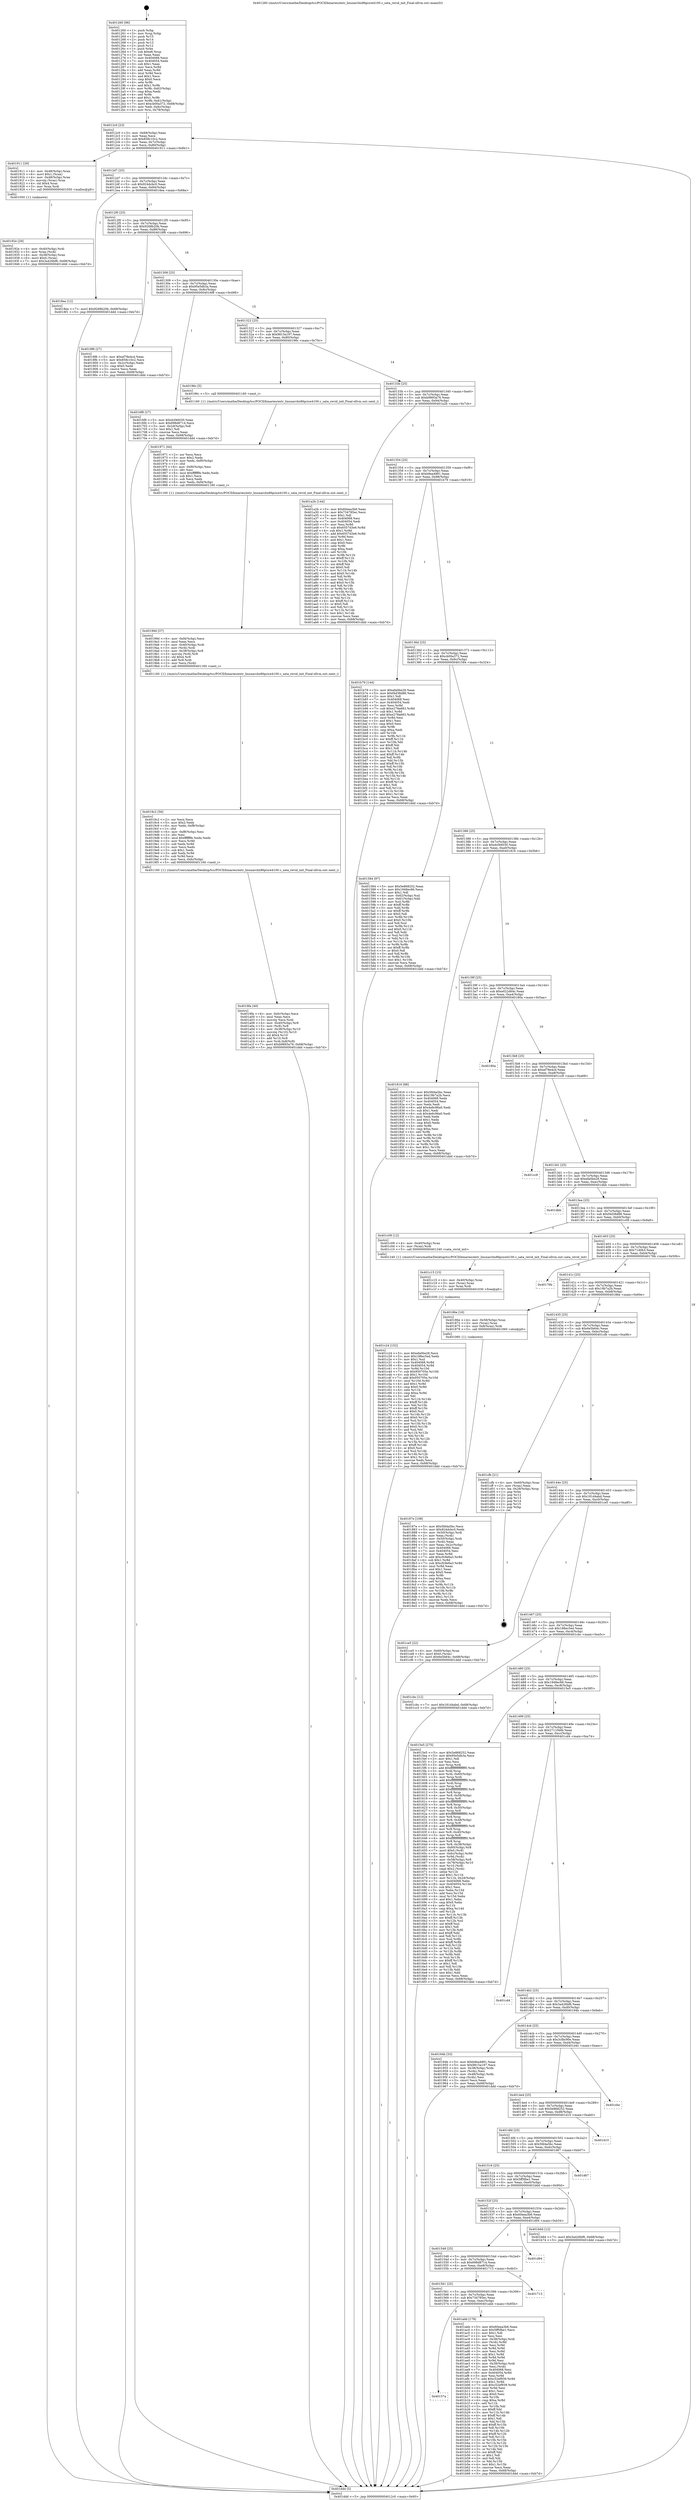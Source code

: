 digraph "0x401260" {
  label = "0x401260 (/mnt/c/Users/mathe/Desktop/tcc/POCII/binaries/extr_linuxarchx86pcice4100.c_sata_revid_init_Final-ollvm.out::main(0))"
  labelloc = "t"
  node[shape=record]

  Entry [label="",width=0.3,height=0.3,shape=circle,fillcolor=black,style=filled]
  "0x4012c0" [label="{
     0x4012c0 [23]\l
     | [instrs]\l
     &nbsp;&nbsp;0x4012c0 \<+3\>: mov -0x68(%rbp),%eax\l
     &nbsp;&nbsp;0x4012c3 \<+2\>: mov %eax,%ecx\l
     &nbsp;&nbsp;0x4012c5 \<+6\>: sub $0x858c10c2,%ecx\l
     &nbsp;&nbsp;0x4012cb \<+3\>: mov %eax,-0x7c(%rbp)\l
     &nbsp;&nbsp;0x4012ce \<+3\>: mov %ecx,-0x80(%rbp)\l
     &nbsp;&nbsp;0x4012d1 \<+6\>: je 0000000000401911 \<main+0x6b1\>\l
  }"]
  "0x401911" [label="{
     0x401911 [29]\l
     | [instrs]\l
     &nbsp;&nbsp;0x401911 \<+4\>: mov -0x48(%rbp),%rax\l
     &nbsp;&nbsp;0x401915 \<+6\>: movl $0x1,(%rax)\l
     &nbsp;&nbsp;0x40191b \<+4\>: mov -0x48(%rbp),%rax\l
     &nbsp;&nbsp;0x40191f \<+3\>: movslq (%rax),%rax\l
     &nbsp;&nbsp;0x401922 \<+4\>: shl $0x4,%rax\l
     &nbsp;&nbsp;0x401926 \<+3\>: mov %rax,%rdi\l
     &nbsp;&nbsp;0x401929 \<+5\>: call 0000000000401050 \<malloc@plt\>\l
     | [calls]\l
     &nbsp;&nbsp;0x401050 \{1\} (unknown)\l
  }"]
  "0x4012d7" [label="{
     0x4012d7 [25]\l
     | [instrs]\l
     &nbsp;&nbsp;0x4012d7 \<+5\>: jmp 00000000004012dc \<main+0x7c\>\l
     &nbsp;&nbsp;0x4012dc \<+3\>: mov -0x7c(%rbp),%eax\l
     &nbsp;&nbsp;0x4012df \<+5\>: sub $0x924dcbc0,%eax\l
     &nbsp;&nbsp;0x4012e4 \<+6\>: mov %eax,-0x84(%rbp)\l
     &nbsp;&nbsp;0x4012ea \<+6\>: je 00000000004018ea \<main+0x68a\>\l
  }"]
  Exit [label="",width=0.3,height=0.3,shape=circle,fillcolor=black,style=filled,peripheries=2]
  "0x4018ea" [label="{
     0x4018ea [12]\l
     | [instrs]\l
     &nbsp;&nbsp;0x4018ea \<+7\>: movl $0x9268b20b,-0x68(%rbp)\l
     &nbsp;&nbsp;0x4018f1 \<+5\>: jmp 0000000000401ddd \<main+0xb7d\>\l
  }"]
  "0x4012f0" [label="{
     0x4012f0 [25]\l
     | [instrs]\l
     &nbsp;&nbsp;0x4012f0 \<+5\>: jmp 00000000004012f5 \<main+0x95\>\l
     &nbsp;&nbsp;0x4012f5 \<+3\>: mov -0x7c(%rbp),%eax\l
     &nbsp;&nbsp;0x4012f8 \<+5\>: sub $0x9268b20b,%eax\l
     &nbsp;&nbsp;0x4012fd \<+6\>: mov %eax,-0x88(%rbp)\l
     &nbsp;&nbsp;0x401303 \<+6\>: je 00000000004018f6 \<main+0x696\>\l
  }"]
  "0x401c24" [label="{
     0x401c24 [152]\l
     | [instrs]\l
     &nbsp;&nbsp;0x401c24 \<+5\>: mov $0xefa0be28,%ecx\l
     &nbsp;&nbsp;0x401c29 \<+5\>: mov $0x188ec5ed,%edx\l
     &nbsp;&nbsp;0x401c2e \<+3\>: mov $0x1,%sil\l
     &nbsp;&nbsp;0x401c31 \<+8\>: mov 0x404068,%r8d\l
     &nbsp;&nbsp;0x401c39 \<+8\>: mov 0x404054,%r9d\l
     &nbsp;&nbsp;0x401c41 \<+3\>: mov %r8d,%r10d\l
     &nbsp;&nbsp;0x401c44 \<+7\>: sub $0x950705e,%r10d\l
     &nbsp;&nbsp;0x401c4b \<+4\>: sub $0x1,%r10d\l
     &nbsp;&nbsp;0x401c4f \<+7\>: add $0x950705e,%r10d\l
     &nbsp;&nbsp;0x401c56 \<+4\>: imul %r10d,%r8d\l
     &nbsp;&nbsp;0x401c5a \<+4\>: and $0x1,%r8d\l
     &nbsp;&nbsp;0x401c5e \<+4\>: cmp $0x0,%r8d\l
     &nbsp;&nbsp;0x401c62 \<+4\>: sete %r11b\l
     &nbsp;&nbsp;0x401c66 \<+4\>: cmp $0xa,%r9d\l
     &nbsp;&nbsp;0x401c6a \<+3\>: setl %bl\l
     &nbsp;&nbsp;0x401c6d \<+3\>: mov %r11b,%r14b\l
     &nbsp;&nbsp;0x401c70 \<+4\>: xor $0xff,%r14b\l
     &nbsp;&nbsp;0x401c74 \<+3\>: mov %bl,%r15b\l
     &nbsp;&nbsp;0x401c77 \<+4\>: xor $0xff,%r15b\l
     &nbsp;&nbsp;0x401c7b \<+4\>: xor $0x0,%sil\l
     &nbsp;&nbsp;0x401c7f \<+3\>: mov %r14b,%r12b\l
     &nbsp;&nbsp;0x401c82 \<+4\>: and $0x0,%r12b\l
     &nbsp;&nbsp;0x401c86 \<+3\>: and %sil,%r11b\l
     &nbsp;&nbsp;0x401c89 \<+3\>: mov %r15b,%r13b\l
     &nbsp;&nbsp;0x401c8c \<+4\>: and $0x0,%r13b\l
     &nbsp;&nbsp;0x401c90 \<+3\>: and %sil,%bl\l
     &nbsp;&nbsp;0x401c93 \<+3\>: or %r11b,%r12b\l
     &nbsp;&nbsp;0x401c96 \<+3\>: or %bl,%r13b\l
     &nbsp;&nbsp;0x401c99 \<+3\>: xor %r13b,%r12b\l
     &nbsp;&nbsp;0x401c9c \<+3\>: or %r15b,%r14b\l
     &nbsp;&nbsp;0x401c9f \<+4\>: xor $0xff,%r14b\l
     &nbsp;&nbsp;0x401ca3 \<+4\>: or $0x0,%sil\l
     &nbsp;&nbsp;0x401ca7 \<+3\>: and %sil,%r14b\l
     &nbsp;&nbsp;0x401caa \<+3\>: or %r14b,%r12b\l
     &nbsp;&nbsp;0x401cad \<+4\>: test $0x1,%r12b\l
     &nbsp;&nbsp;0x401cb1 \<+3\>: cmovne %edx,%ecx\l
     &nbsp;&nbsp;0x401cb4 \<+3\>: mov %ecx,-0x68(%rbp)\l
     &nbsp;&nbsp;0x401cb7 \<+5\>: jmp 0000000000401ddd \<main+0xb7d\>\l
  }"]
  "0x4018f6" [label="{
     0x4018f6 [27]\l
     | [instrs]\l
     &nbsp;&nbsp;0x4018f6 \<+5\>: mov $0xef78e4cd,%eax\l
     &nbsp;&nbsp;0x4018fb \<+5\>: mov $0x858c10c2,%ecx\l
     &nbsp;&nbsp;0x401900 \<+3\>: mov -0x2c(%rbp),%edx\l
     &nbsp;&nbsp;0x401903 \<+3\>: cmp $0x0,%edx\l
     &nbsp;&nbsp;0x401906 \<+3\>: cmove %ecx,%eax\l
     &nbsp;&nbsp;0x401909 \<+3\>: mov %eax,-0x68(%rbp)\l
     &nbsp;&nbsp;0x40190c \<+5\>: jmp 0000000000401ddd \<main+0xb7d\>\l
  }"]
  "0x401309" [label="{
     0x401309 [25]\l
     | [instrs]\l
     &nbsp;&nbsp;0x401309 \<+5\>: jmp 000000000040130e \<main+0xae\>\l
     &nbsp;&nbsp;0x40130e \<+3\>: mov -0x7c(%rbp),%eax\l
     &nbsp;&nbsp;0x401311 \<+5\>: sub $0x95e5db3a,%eax\l
     &nbsp;&nbsp;0x401316 \<+6\>: mov %eax,-0x8c(%rbp)\l
     &nbsp;&nbsp;0x40131c \<+6\>: je 00000000004016f8 \<main+0x498\>\l
  }"]
  "0x401c15" [label="{
     0x401c15 [15]\l
     | [instrs]\l
     &nbsp;&nbsp;0x401c15 \<+4\>: mov -0x40(%rbp),%rax\l
     &nbsp;&nbsp;0x401c19 \<+3\>: mov (%rax),%rax\l
     &nbsp;&nbsp;0x401c1c \<+3\>: mov %rax,%rdi\l
     &nbsp;&nbsp;0x401c1f \<+5\>: call 0000000000401030 \<free@plt\>\l
     | [calls]\l
     &nbsp;&nbsp;0x401030 \{1\} (unknown)\l
  }"]
  "0x4016f8" [label="{
     0x4016f8 [27]\l
     | [instrs]\l
     &nbsp;&nbsp;0x4016f8 \<+5\>: mov $0xdcf46030,%eax\l
     &nbsp;&nbsp;0x4016fd \<+5\>: mov $0x698d8714,%ecx\l
     &nbsp;&nbsp;0x401702 \<+3\>: mov -0x2d(%rbp),%dl\l
     &nbsp;&nbsp;0x401705 \<+3\>: test $0x1,%dl\l
     &nbsp;&nbsp;0x401708 \<+3\>: cmovne %ecx,%eax\l
     &nbsp;&nbsp;0x40170b \<+3\>: mov %eax,-0x68(%rbp)\l
     &nbsp;&nbsp;0x40170e \<+5\>: jmp 0000000000401ddd \<main+0xb7d\>\l
  }"]
  "0x401322" [label="{
     0x401322 [25]\l
     | [instrs]\l
     &nbsp;&nbsp;0x401322 \<+5\>: jmp 0000000000401327 \<main+0xc7\>\l
     &nbsp;&nbsp;0x401327 \<+3\>: mov -0x7c(%rbp),%eax\l
     &nbsp;&nbsp;0x40132a \<+5\>: sub $0x9815a197,%eax\l
     &nbsp;&nbsp;0x40132f \<+6\>: mov %eax,-0x90(%rbp)\l
     &nbsp;&nbsp;0x401335 \<+6\>: je 000000000040196c \<main+0x70c\>\l
  }"]
  "0x40157a" [label="{
     0x40157a\l
  }", style=dashed]
  "0x40196c" [label="{
     0x40196c [5]\l
     | [instrs]\l
     &nbsp;&nbsp;0x40196c \<+5\>: call 0000000000401160 \<next_i\>\l
     | [calls]\l
     &nbsp;&nbsp;0x401160 \{1\} (/mnt/c/Users/mathe/Desktop/tcc/POCII/binaries/extr_linuxarchx86pcice4100.c_sata_revid_init_Final-ollvm.out::next_i)\l
  }"]
  "0x40133b" [label="{
     0x40133b [25]\l
     | [instrs]\l
     &nbsp;&nbsp;0x40133b \<+5\>: jmp 0000000000401340 \<main+0xe0\>\l
     &nbsp;&nbsp;0x401340 \<+3\>: mov -0x7c(%rbp),%eax\l
     &nbsp;&nbsp;0x401343 \<+5\>: sub $0xb9893a76,%eax\l
     &nbsp;&nbsp;0x401348 \<+6\>: mov %eax,-0x94(%rbp)\l
     &nbsp;&nbsp;0x40134e \<+6\>: je 0000000000401a2b \<main+0x7cb\>\l
  }"]
  "0x401abb" [label="{
     0x401abb [178]\l
     | [instrs]\l
     &nbsp;&nbsp;0x401abb \<+5\>: mov $0x60eea3b6,%eax\l
     &nbsp;&nbsp;0x401ac0 \<+5\>: mov $0x5ff5fbe1,%ecx\l
     &nbsp;&nbsp;0x401ac5 \<+2\>: mov $0x1,%dl\l
     &nbsp;&nbsp;0x401ac7 \<+2\>: xor %esi,%esi\l
     &nbsp;&nbsp;0x401ac9 \<+4\>: mov -0x38(%rbp),%rdi\l
     &nbsp;&nbsp;0x401acd \<+3\>: mov (%rdi),%r8d\l
     &nbsp;&nbsp;0x401ad0 \<+3\>: mov %esi,%r9d\l
     &nbsp;&nbsp;0x401ad3 \<+3\>: sub %r8d,%r9d\l
     &nbsp;&nbsp;0x401ad6 \<+3\>: mov %esi,%r8d\l
     &nbsp;&nbsp;0x401ad9 \<+4\>: sub $0x1,%r8d\l
     &nbsp;&nbsp;0x401add \<+3\>: add %r8d,%r9d\l
     &nbsp;&nbsp;0x401ae0 \<+3\>: sub %r9d,%esi\l
     &nbsp;&nbsp;0x401ae3 \<+4\>: mov -0x38(%rbp),%rdi\l
     &nbsp;&nbsp;0x401ae7 \<+2\>: mov %esi,(%rdi)\l
     &nbsp;&nbsp;0x401ae9 \<+7\>: mov 0x404068,%esi\l
     &nbsp;&nbsp;0x401af0 \<+8\>: mov 0x404054,%r8d\l
     &nbsp;&nbsp;0x401af8 \<+3\>: mov %esi,%r9d\l
     &nbsp;&nbsp;0x401afb \<+7\>: add $0xc52ef939,%r9d\l
     &nbsp;&nbsp;0x401b02 \<+4\>: sub $0x1,%r9d\l
     &nbsp;&nbsp;0x401b06 \<+7\>: sub $0xc52ef939,%r9d\l
     &nbsp;&nbsp;0x401b0d \<+4\>: imul %r9d,%esi\l
     &nbsp;&nbsp;0x401b11 \<+3\>: and $0x1,%esi\l
     &nbsp;&nbsp;0x401b14 \<+3\>: cmp $0x0,%esi\l
     &nbsp;&nbsp;0x401b17 \<+4\>: sete %r10b\l
     &nbsp;&nbsp;0x401b1b \<+4\>: cmp $0xa,%r8d\l
     &nbsp;&nbsp;0x401b1f \<+4\>: setl %r11b\l
     &nbsp;&nbsp;0x401b23 \<+3\>: mov %r10b,%bl\l
     &nbsp;&nbsp;0x401b26 \<+3\>: xor $0xff,%bl\l
     &nbsp;&nbsp;0x401b29 \<+3\>: mov %r11b,%r14b\l
     &nbsp;&nbsp;0x401b2c \<+4\>: xor $0xff,%r14b\l
     &nbsp;&nbsp;0x401b30 \<+3\>: xor $0x1,%dl\l
     &nbsp;&nbsp;0x401b33 \<+3\>: mov %bl,%r15b\l
     &nbsp;&nbsp;0x401b36 \<+4\>: and $0xff,%r15b\l
     &nbsp;&nbsp;0x401b3a \<+3\>: and %dl,%r10b\l
     &nbsp;&nbsp;0x401b3d \<+3\>: mov %r14b,%r12b\l
     &nbsp;&nbsp;0x401b40 \<+4\>: and $0xff,%r12b\l
     &nbsp;&nbsp;0x401b44 \<+3\>: and %dl,%r11b\l
     &nbsp;&nbsp;0x401b47 \<+3\>: or %r10b,%r15b\l
     &nbsp;&nbsp;0x401b4a \<+3\>: or %r11b,%r12b\l
     &nbsp;&nbsp;0x401b4d \<+3\>: xor %r12b,%r15b\l
     &nbsp;&nbsp;0x401b50 \<+3\>: or %r14b,%bl\l
     &nbsp;&nbsp;0x401b53 \<+3\>: xor $0xff,%bl\l
     &nbsp;&nbsp;0x401b56 \<+3\>: or $0x1,%dl\l
     &nbsp;&nbsp;0x401b59 \<+2\>: and %dl,%bl\l
     &nbsp;&nbsp;0x401b5b \<+3\>: or %bl,%r15b\l
     &nbsp;&nbsp;0x401b5e \<+4\>: test $0x1,%r15b\l
     &nbsp;&nbsp;0x401b62 \<+3\>: cmovne %ecx,%eax\l
     &nbsp;&nbsp;0x401b65 \<+3\>: mov %eax,-0x68(%rbp)\l
     &nbsp;&nbsp;0x401b68 \<+5\>: jmp 0000000000401ddd \<main+0xb7d\>\l
  }"]
  "0x401a2b" [label="{
     0x401a2b [144]\l
     | [instrs]\l
     &nbsp;&nbsp;0x401a2b \<+5\>: mov $0x60eea3b6,%eax\l
     &nbsp;&nbsp;0x401a30 \<+5\>: mov $0x734785ec,%ecx\l
     &nbsp;&nbsp;0x401a35 \<+2\>: mov $0x1,%dl\l
     &nbsp;&nbsp;0x401a37 \<+7\>: mov 0x404068,%esi\l
     &nbsp;&nbsp;0x401a3e \<+7\>: mov 0x404054,%edi\l
     &nbsp;&nbsp;0x401a45 \<+3\>: mov %esi,%r8d\l
     &nbsp;&nbsp;0x401a48 \<+7\>: sub $0x6557d3e6,%r8d\l
     &nbsp;&nbsp;0x401a4f \<+4\>: sub $0x1,%r8d\l
     &nbsp;&nbsp;0x401a53 \<+7\>: add $0x6557d3e6,%r8d\l
     &nbsp;&nbsp;0x401a5a \<+4\>: imul %r8d,%esi\l
     &nbsp;&nbsp;0x401a5e \<+3\>: and $0x1,%esi\l
     &nbsp;&nbsp;0x401a61 \<+3\>: cmp $0x0,%esi\l
     &nbsp;&nbsp;0x401a64 \<+4\>: sete %r9b\l
     &nbsp;&nbsp;0x401a68 \<+3\>: cmp $0xa,%edi\l
     &nbsp;&nbsp;0x401a6b \<+4\>: setl %r10b\l
     &nbsp;&nbsp;0x401a6f \<+3\>: mov %r9b,%r11b\l
     &nbsp;&nbsp;0x401a72 \<+4\>: xor $0xff,%r11b\l
     &nbsp;&nbsp;0x401a76 \<+3\>: mov %r10b,%bl\l
     &nbsp;&nbsp;0x401a79 \<+3\>: xor $0xff,%bl\l
     &nbsp;&nbsp;0x401a7c \<+3\>: xor $0x0,%dl\l
     &nbsp;&nbsp;0x401a7f \<+3\>: mov %r11b,%r14b\l
     &nbsp;&nbsp;0x401a82 \<+4\>: and $0x0,%r14b\l
     &nbsp;&nbsp;0x401a86 \<+3\>: and %dl,%r9b\l
     &nbsp;&nbsp;0x401a89 \<+3\>: mov %bl,%r15b\l
     &nbsp;&nbsp;0x401a8c \<+4\>: and $0x0,%r15b\l
     &nbsp;&nbsp;0x401a90 \<+3\>: and %dl,%r10b\l
     &nbsp;&nbsp;0x401a93 \<+3\>: or %r9b,%r14b\l
     &nbsp;&nbsp;0x401a96 \<+3\>: or %r10b,%r15b\l
     &nbsp;&nbsp;0x401a99 \<+3\>: xor %r15b,%r14b\l
     &nbsp;&nbsp;0x401a9c \<+3\>: or %bl,%r11b\l
     &nbsp;&nbsp;0x401a9f \<+4\>: xor $0xff,%r11b\l
     &nbsp;&nbsp;0x401aa3 \<+3\>: or $0x0,%dl\l
     &nbsp;&nbsp;0x401aa6 \<+3\>: and %dl,%r11b\l
     &nbsp;&nbsp;0x401aa9 \<+3\>: or %r11b,%r14b\l
     &nbsp;&nbsp;0x401aac \<+4\>: test $0x1,%r14b\l
     &nbsp;&nbsp;0x401ab0 \<+3\>: cmovne %ecx,%eax\l
     &nbsp;&nbsp;0x401ab3 \<+3\>: mov %eax,-0x68(%rbp)\l
     &nbsp;&nbsp;0x401ab6 \<+5\>: jmp 0000000000401ddd \<main+0xb7d\>\l
  }"]
  "0x401354" [label="{
     0x401354 [25]\l
     | [instrs]\l
     &nbsp;&nbsp;0x401354 \<+5\>: jmp 0000000000401359 \<main+0xf9\>\l
     &nbsp;&nbsp;0x401359 \<+3\>: mov -0x7c(%rbp),%eax\l
     &nbsp;&nbsp;0x40135c \<+5\>: sub $0xb9ea4891,%eax\l
     &nbsp;&nbsp;0x401361 \<+6\>: mov %eax,-0x98(%rbp)\l
     &nbsp;&nbsp;0x401367 \<+6\>: je 0000000000401b79 \<main+0x919\>\l
  }"]
  "0x401561" [label="{
     0x401561 [25]\l
     | [instrs]\l
     &nbsp;&nbsp;0x401561 \<+5\>: jmp 0000000000401566 \<main+0x306\>\l
     &nbsp;&nbsp;0x401566 \<+3\>: mov -0x7c(%rbp),%eax\l
     &nbsp;&nbsp;0x401569 \<+5\>: sub $0x734785ec,%eax\l
     &nbsp;&nbsp;0x40156e \<+6\>: mov %eax,-0xec(%rbp)\l
     &nbsp;&nbsp;0x401574 \<+6\>: je 0000000000401abb \<main+0x85b\>\l
  }"]
  "0x401b79" [label="{
     0x401b79 [144]\l
     | [instrs]\l
     &nbsp;&nbsp;0x401b79 \<+5\>: mov $0xefa0be28,%eax\l
     &nbsp;&nbsp;0x401b7e \<+5\>: mov $0xf4d38d86,%ecx\l
     &nbsp;&nbsp;0x401b83 \<+2\>: mov $0x1,%dl\l
     &nbsp;&nbsp;0x401b85 \<+7\>: mov 0x404068,%esi\l
     &nbsp;&nbsp;0x401b8c \<+7\>: mov 0x404054,%edi\l
     &nbsp;&nbsp;0x401b93 \<+3\>: mov %esi,%r8d\l
     &nbsp;&nbsp;0x401b96 \<+7\>: sub $0xe278a683,%r8d\l
     &nbsp;&nbsp;0x401b9d \<+4\>: sub $0x1,%r8d\l
     &nbsp;&nbsp;0x401ba1 \<+7\>: add $0xe278a683,%r8d\l
     &nbsp;&nbsp;0x401ba8 \<+4\>: imul %r8d,%esi\l
     &nbsp;&nbsp;0x401bac \<+3\>: and $0x1,%esi\l
     &nbsp;&nbsp;0x401baf \<+3\>: cmp $0x0,%esi\l
     &nbsp;&nbsp;0x401bb2 \<+4\>: sete %r9b\l
     &nbsp;&nbsp;0x401bb6 \<+3\>: cmp $0xa,%edi\l
     &nbsp;&nbsp;0x401bb9 \<+4\>: setl %r10b\l
     &nbsp;&nbsp;0x401bbd \<+3\>: mov %r9b,%r11b\l
     &nbsp;&nbsp;0x401bc0 \<+4\>: xor $0xff,%r11b\l
     &nbsp;&nbsp;0x401bc4 \<+3\>: mov %r10b,%bl\l
     &nbsp;&nbsp;0x401bc7 \<+3\>: xor $0xff,%bl\l
     &nbsp;&nbsp;0x401bca \<+3\>: xor $0x1,%dl\l
     &nbsp;&nbsp;0x401bcd \<+3\>: mov %r11b,%r14b\l
     &nbsp;&nbsp;0x401bd0 \<+4\>: and $0xff,%r14b\l
     &nbsp;&nbsp;0x401bd4 \<+3\>: and %dl,%r9b\l
     &nbsp;&nbsp;0x401bd7 \<+3\>: mov %bl,%r15b\l
     &nbsp;&nbsp;0x401bda \<+4\>: and $0xff,%r15b\l
     &nbsp;&nbsp;0x401bde \<+3\>: and %dl,%r10b\l
     &nbsp;&nbsp;0x401be1 \<+3\>: or %r9b,%r14b\l
     &nbsp;&nbsp;0x401be4 \<+3\>: or %r10b,%r15b\l
     &nbsp;&nbsp;0x401be7 \<+3\>: xor %r15b,%r14b\l
     &nbsp;&nbsp;0x401bea \<+3\>: or %bl,%r11b\l
     &nbsp;&nbsp;0x401bed \<+4\>: xor $0xff,%r11b\l
     &nbsp;&nbsp;0x401bf1 \<+3\>: or $0x1,%dl\l
     &nbsp;&nbsp;0x401bf4 \<+3\>: and %dl,%r11b\l
     &nbsp;&nbsp;0x401bf7 \<+3\>: or %r11b,%r14b\l
     &nbsp;&nbsp;0x401bfa \<+4\>: test $0x1,%r14b\l
     &nbsp;&nbsp;0x401bfe \<+3\>: cmovne %ecx,%eax\l
     &nbsp;&nbsp;0x401c01 \<+3\>: mov %eax,-0x68(%rbp)\l
     &nbsp;&nbsp;0x401c04 \<+5\>: jmp 0000000000401ddd \<main+0xb7d\>\l
  }"]
  "0x40136d" [label="{
     0x40136d [25]\l
     | [instrs]\l
     &nbsp;&nbsp;0x40136d \<+5\>: jmp 0000000000401372 \<main+0x112\>\l
     &nbsp;&nbsp;0x401372 \<+3\>: mov -0x7c(%rbp),%eax\l
     &nbsp;&nbsp;0x401375 \<+5\>: sub $0xcb00a372,%eax\l
     &nbsp;&nbsp;0x40137a \<+6\>: mov %eax,-0x9c(%rbp)\l
     &nbsp;&nbsp;0x401380 \<+6\>: je 0000000000401584 \<main+0x324\>\l
  }"]
  "0x401713" [label="{
     0x401713\l
  }", style=dashed]
  "0x401584" [label="{
     0x401584 [97]\l
     | [instrs]\l
     &nbsp;&nbsp;0x401584 \<+5\>: mov $0x5e868252,%eax\l
     &nbsp;&nbsp;0x401589 \<+5\>: mov $0x1948ec66,%ecx\l
     &nbsp;&nbsp;0x40158e \<+2\>: mov $0x1,%dl\l
     &nbsp;&nbsp;0x401590 \<+4\>: mov -0x62(%rbp),%sil\l
     &nbsp;&nbsp;0x401594 \<+4\>: mov -0x61(%rbp),%dil\l
     &nbsp;&nbsp;0x401598 \<+3\>: mov %sil,%r8b\l
     &nbsp;&nbsp;0x40159b \<+4\>: xor $0xff,%r8b\l
     &nbsp;&nbsp;0x40159f \<+3\>: mov %dil,%r9b\l
     &nbsp;&nbsp;0x4015a2 \<+4\>: xor $0xff,%r9b\l
     &nbsp;&nbsp;0x4015a6 \<+3\>: xor $0x0,%dl\l
     &nbsp;&nbsp;0x4015a9 \<+3\>: mov %r8b,%r10b\l
     &nbsp;&nbsp;0x4015ac \<+4\>: and $0x0,%r10b\l
     &nbsp;&nbsp;0x4015b0 \<+3\>: and %dl,%sil\l
     &nbsp;&nbsp;0x4015b3 \<+3\>: mov %r9b,%r11b\l
     &nbsp;&nbsp;0x4015b6 \<+4\>: and $0x0,%r11b\l
     &nbsp;&nbsp;0x4015ba \<+3\>: and %dl,%dil\l
     &nbsp;&nbsp;0x4015bd \<+3\>: or %sil,%r10b\l
     &nbsp;&nbsp;0x4015c0 \<+3\>: or %dil,%r11b\l
     &nbsp;&nbsp;0x4015c3 \<+3\>: xor %r11b,%r10b\l
     &nbsp;&nbsp;0x4015c6 \<+3\>: or %r9b,%r8b\l
     &nbsp;&nbsp;0x4015c9 \<+4\>: xor $0xff,%r8b\l
     &nbsp;&nbsp;0x4015cd \<+3\>: or $0x0,%dl\l
     &nbsp;&nbsp;0x4015d0 \<+3\>: and %dl,%r8b\l
     &nbsp;&nbsp;0x4015d3 \<+3\>: or %r8b,%r10b\l
     &nbsp;&nbsp;0x4015d6 \<+4\>: test $0x1,%r10b\l
     &nbsp;&nbsp;0x4015da \<+3\>: cmovne %ecx,%eax\l
     &nbsp;&nbsp;0x4015dd \<+3\>: mov %eax,-0x68(%rbp)\l
     &nbsp;&nbsp;0x4015e0 \<+5\>: jmp 0000000000401ddd \<main+0xb7d\>\l
  }"]
  "0x401386" [label="{
     0x401386 [25]\l
     | [instrs]\l
     &nbsp;&nbsp;0x401386 \<+5\>: jmp 000000000040138b \<main+0x12b\>\l
     &nbsp;&nbsp;0x40138b \<+3\>: mov -0x7c(%rbp),%eax\l
     &nbsp;&nbsp;0x40138e \<+5\>: sub $0xdcf46030,%eax\l
     &nbsp;&nbsp;0x401393 \<+6\>: mov %eax,-0xa0(%rbp)\l
     &nbsp;&nbsp;0x401399 \<+6\>: je 0000000000401816 \<main+0x5b6\>\l
  }"]
  "0x401ddd" [label="{
     0x401ddd [5]\l
     | [instrs]\l
     &nbsp;&nbsp;0x401ddd \<+5\>: jmp 00000000004012c0 \<main+0x60\>\l
  }"]
  "0x401260" [label="{
     0x401260 [96]\l
     | [instrs]\l
     &nbsp;&nbsp;0x401260 \<+1\>: push %rbp\l
     &nbsp;&nbsp;0x401261 \<+3\>: mov %rsp,%rbp\l
     &nbsp;&nbsp;0x401264 \<+2\>: push %r15\l
     &nbsp;&nbsp;0x401266 \<+2\>: push %r14\l
     &nbsp;&nbsp;0x401268 \<+2\>: push %r13\l
     &nbsp;&nbsp;0x40126a \<+2\>: push %r12\l
     &nbsp;&nbsp;0x40126c \<+1\>: push %rbx\l
     &nbsp;&nbsp;0x40126d \<+7\>: sub $0xe8,%rsp\l
     &nbsp;&nbsp;0x401274 \<+2\>: xor %eax,%eax\l
     &nbsp;&nbsp;0x401276 \<+7\>: mov 0x404068,%ecx\l
     &nbsp;&nbsp;0x40127d \<+7\>: mov 0x404054,%edx\l
     &nbsp;&nbsp;0x401284 \<+3\>: sub $0x1,%eax\l
     &nbsp;&nbsp;0x401287 \<+3\>: mov %ecx,%r8d\l
     &nbsp;&nbsp;0x40128a \<+3\>: add %eax,%r8d\l
     &nbsp;&nbsp;0x40128d \<+4\>: imul %r8d,%ecx\l
     &nbsp;&nbsp;0x401291 \<+3\>: and $0x1,%ecx\l
     &nbsp;&nbsp;0x401294 \<+3\>: cmp $0x0,%ecx\l
     &nbsp;&nbsp;0x401297 \<+4\>: sete %r9b\l
     &nbsp;&nbsp;0x40129b \<+4\>: and $0x1,%r9b\l
     &nbsp;&nbsp;0x40129f \<+4\>: mov %r9b,-0x62(%rbp)\l
     &nbsp;&nbsp;0x4012a3 \<+3\>: cmp $0xa,%edx\l
     &nbsp;&nbsp;0x4012a6 \<+4\>: setl %r9b\l
     &nbsp;&nbsp;0x4012aa \<+4\>: and $0x1,%r9b\l
     &nbsp;&nbsp;0x4012ae \<+4\>: mov %r9b,-0x61(%rbp)\l
     &nbsp;&nbsp;0x4012b2 \<+7\>: movl $0xcb00a372,-0x68(%rbp)\l
     &nbsp;&nbsp;0x4012b9 \<+3\>: mov %edi,-0x6c(%rbp)\l
     &nbsp;&nbsp;0x4012bc \<+4\>: mov %rsi,-0x78(%rbp)\l
  }"]
  "0x401548" [label="{
     0x401548 [25]\l
     | [instrs]\l
     &nbsp;&nbsp;0x401548 \<+5\>: jmp 000000000040154d \<main+0x2ed\>\l
     &nbsp;&nbsp;0x40154d \<+3\>: mov -0x7c(%rbp),%eax\l
     &nbsp;&nbsp;0x401550 \<+5\>: sub $0x698d8714,%eax\l
     &nbsp;&nbsp;0x401555 \<+6\>: mov %eax,-0xe8(%rbp)\l
     &nbsp;&nbsp;0x40155b \<+6\>: je 0000000000401713 \<main+0x4b3\>\l
  }"]
  "0x401816" [label="{
     0x401816 [88]\l
     | [instrs]\l
     &nbsp;&nbsp;0x401816 \<+5\>: mov $0x5fd4a5bc,%eax\l
     &nbsp;&nbsp;0x40181b \<+5\>: mov $0x19b7a2b,%ecx\l
     &nbsp;&nbsp;0x401820 \<+7\>: mov 0x404068,%edx\l
     &nbsp;&nbsp;0x401827 \<+7\>: mov 0x404054,%esi\l
     &nbsp;&nbsp;0x40182e \<+2\>: mov %edx,%edi\l
     &nbsp;&nbsp;0x401830 \<+6\>: add $0x4e6c96a0,%edi\l
     &nbsp;&nbsp;0x401836 \<+3\>: sub $0x1,%edi\l
     &nbsp;&nbsp;0x401839 \<+6\>: sub $0x4e6c96a0,%edi\l
     &nbsp;&nbsp;0x40183f \<+3\>: imul %edi,%edx\l
     &nbsp;&nbsp;0x401842 \<+3\>: and $0x1,%edx\l
     &nbsp;&nbsp;0x401845 \<+3\>: cmp $0x0,%edx\l
     &nbsp;&nbsp;0x401848 \<+4\>: sete %r8b\l
     &nbsp;&nbsp;0x40184c \<+3\>: cmp $0xa,%esi\l
     &nbsp;&nbsp;0x40184f \<+4\>: setl %r9b\l
     &nbsp;&nbsp;0x401853 \<+3\>: mov %r8b,%r10b\l
     &nbsp;&nbsp;0x401856 \<+3\>: and %r9b,%r10b\l
     &nbsp;&nbsp;0x401859 \<+3\>: xor %r9b,%r8b\l
     &nbsp;&nbsp;0x40185c \<+3\>: or %r8b,%r10b\l
     &nbsp;&nbsp;0x40185f \<+4\>: test $0x1,%r10b\l
     &nbsp;&nbsp;0x401863 \<+3\>: cmovne %ecx,%eax\l
     &nbsp;&nbsp;0x401866 \<+3\>: mov %eax,-0x68(%rbp)\l
     &nbsp;&nbsp;0x401869 \<+5\>: jmp 0000000000401ddd \<main+0xb7d\>\l
  }"]
  "0x40139f" [label="{
     0x40139f [25]\l
     | [instrs]\l
     &nbsp;&nbsp;0x40139f \<+5\>: jmp 00000000004013a4 \<main+0x144\>\l
     &nbsp;&nbsp;0x4013a4 \<+3\>: mov -0x7c(%rbp),%eax\l
     &nbsp;&nbsp;0x4013a7 \<+5\>: sub $0xe022d64c,%eax\l
     &nbsp;&nbsp;0x4013ac \<+6\>: mov %eax,-0xa4(%rbp)\l
     &nbsp;&nbsp;0x4013b2 \<+6\>: je 000000000040180a \<main+0x5aa\>\l
  }"]
  "0x401d94" [label="{
     0x401d94\l
  }", style=dashed]
  "0x40180a" [label="{
     0x40180a\l
  }", style=dashed]
  "0x4013b8" [label="{
     0x4013b8 [25]\l
     | [instrs]\l
     &nbsp;&nbsp;0x4013b8 \<+5\>: jmp 00000000004013bd \<main+0x15d\>\l
     &nbsp;&nbsp;0x4013bd \<+3\>: mov -0x7c(%rbp),%eax\l
     &nbsp;&nbsp;0x4013c0 \<+5\>: sub $0xef78e4cd,%eax\l
     &nbsp;&nbsp;0x4013c5 \<+6\>: mov %eax,-0xa8(%rbp)\l
     &nbsp;&nbsp;0x4013cb \<+6\>: je 0000000000401cc8 \<main+0xa68\>\l
  }"]
  "0x40152f" [label="{
     0x40152f [25]\l
     | [instrs]\l
     &nbsp;&nbsp;0x40152f \<+5\>: jmp 0000000000401534 \<main+0x2d4\>\l
     &nbsp;&nbsp;0x401534 \<+3\>: mov -0x7c(%rbp),%eax\l
     &nbsp;&nbsp;0x401537 \<+5\>: sub $0x60eea3b6,%eax\l
     &nbsp;&nbsp;0x40153c \<+6\>: mov %eax,-0xe4(%rbp)\l
     &nbsp;&nbsp;0x401542 \<+6\>: je 0000000000401d94 \<main+0xb34\>\l
  }"]
  "0x401cc8" [label="{
     0x401cc8\l
  }", style=dashed]
  "0x4013d1" [label="{
     0x4013d1 [25]\l
     | [instrs]\l
     &nbsp;&nbsp;0x4013d1 \<+5\>: jmp 00000000004013d6 \<main+0x176\>\l
     &nbsp;&nbsp;0x4013d6 \<+3\>: mov -0x7c(%rbp),%eax\l
     &nbsp;&nbsp;0x4013d9 \<+5\>: sub $0xefa0be28,%eax\l
     &nbsp;&nbsp;0x4013de \<+6\>: mov %eax,-0xac(%rbp)\l
     &nbsp;&nbsp;0x4013e4 \<+6\>: je 0000000000401dbb \<main+0xb5b\>\l
  }"]
  "0x401b6d" [label="{
     0x401b6d [12]\l
     | [instrs]\l
     &nbsp;&nbsp;0x401b6d \<+7\>: movl $0x3a426bf6,-0x68(%rbp)\l
     &nbsp;&nbsp;0x401b74 \<+5\>: jmp 0000000000401ddd \<main+0xb7d\>\l
  }"]
  "0x401dbb" [label="{
     0x401dbb\l
  }", style=dashed]
  "0x4013ea" [label="{
     0x4013ea [25]\l
     | [instrs]\l
     &nbsp;&nbsp;0x4013ea \<+5\>: jmp 00000000004013ef \<main+0x18f\>\l
     &nbsp;&nbsp;0x4013ef \<+3\>: mov -0x7c(%rbp),%eax\l
     &nbsp;&nbsp;0x4013f2 \<+5\>: sub $0xf4d38d86,%eax\l
     &nbsp;&nbsp;0x4013f7 \<+6\>: mov %eax,-0xb0(%rbp)\l
     &nbsp;&nbsp;0x4013fd \<+6\>: je 0000000000401c09 \<main+0x9a9\>\l
  }"]
  "0x401516" [label="{
     0x401516 [25]\l
     | [instrs]\l
     &nbsp;&nbsp;0x401516 \<+5\>: jmp 000000000040151b \<main+0x2bb\>\l
     &nbsp;&nbsp;0x40151b \<+3\>: mov -0x7c(%rbp),%eax\l
     &nbsp;&nbsp;0x40151e \<+5\>: sub $0x5ff5fbe1,%eax\l
     &nbsp;&nbsp;0x401523 \<+6\>: mov %eax,-0xe0(%rbp)\l
     &nbsp;&nbsp;0x401529 \<+6\>: je 0000000000401b6d \<main+0x90d\>\l
  }"]
  "0x401c09" [label="{
     0x401c09 [12]\l
     | [instrs]\l
     &nbsp;&nbsp;0x401c09 \<+4\>: mov -0x40(%rbp),%rax\l
     &nbsp;&nbsp;0x401c0d \<+3\>: mov (%rax),%rdi\l
     &nbsp;&nbsp;0x401c10 \<+5\>: call 0000000000401240 \<sata_revid_init\>\l
     | [calls]\l
     &nbsp;&nbsp;0x401240 \{1\} (/mnt/c/Users/mathe/Desktop/tcc/POCII/binaries/extr_linuxarchx86pcice4100.c_sata_revid_init_Final-ollvm.out::sata_revid_init)\l
  }"]
  "0x401403" [label="{
     0x401403 [25]\l
     | [instrs]\l
     &nbsp;&nbsp;0x401403 \<+5\>: jmp 0000000000401408 \<main+0x1a8\>\l
     &nbsp;&nbsp;0x401408 \<+3\>: mov -0x7c(%rbp),%eax\l
     &nbsp;&nbsp;0x40140b \<+5\>: sub $0x71d0b3,%eax\l
     &nbsp;&nbsp;0x401410 \<+6\>: mov %eax,-0xb4(%rbp)\l
     &nbsp;&nbsp;0x401416 \<+6\>: je 000000000040176b \<main+0x50b\>\l
  }"]
  "0x401d67" [label="{
     0x401d67\l
  }", style=dashed]
  "0x40176b" [label="{
     0x40176b\l
  }", style=dashed]
  "0x40141c" [label="{
     0x40141c [25]\l
     | [instrs]\l
     &nbsp;&nbsp;0x40141c \<+5\>: jmp 0000000000401421 \<main+0x1c1\>\l
     &nbsp;&nbsp;0x401421 \<+3\>: mov -0x7c(%rbp),%eax\l
     &nbsp;&nbsp;0x401424 \<+5\>: sub $0x19b7a2b,%eax\l
     &nbsp;&nbsp;0x401429 \<+6\>: mov %eax,-0xb8(%rbp)\l
     &nbsp;&nbsp;0x40142f \<+6\>: je 000000000040186e \<main+0x60e\>\l
  }"]
  "0x4014fd" [label="{
     0x4014fd [25]\l
     | [instrs]\l
     &nbsp;&nbsp;0x4014fd \<+5\>: jmp 0000000000401502 \<main+0x2a2\>\l
     &nbsp;&nbsp;0x401502 \<+3\>: mov -0x7c(%rbp),%eax\l
     &nbsp;&nbsp;0x401505 \<+5\>: sub $0x5fd4a5bc,%eax\l
     &nbsp;&nbsp;0x40150a \<+6\>: mov %eax,-0xdc(%rbp)\l
     &nbsp;&nbsp;0x401510 \<+6\>: je 0000000000401d67 \<main+0xb07\>\l
  }"]
  "0x40186e" [label="{
     0x40186e [16]\l
     | [instrs]\l
     &nbsp;&nbsp;0x40186e \<+4\>: mov -0x58(%rbp),%rax\l
     &nbsp;&nbsp;0x401872 \<+3\>: mov (%rax),%rax\l
     &nbsp;&nbsp;0x401875 \<+4\>: mov 0x8(%rax),%rdi\l
     &nbsp;&nbsp;0x401879 \<+5\>: call 0000000000401060 \<atoi@plt\>\l
     | [calls]\l
     &nbsp;&nbsp;0x401060 \{1\} (unknown)\l
  }"]
  "0x401435" [label="{
     0x401435 [25]\l
     | [instrs]\l
     &nbsp;&nbsp;0x401435 \<+5\>: jmp 000000000040143a \<main+0x1da\>\l
     &nbsp;&nbsp;0x40143a \<+3\>: mov -0x7c(%rbp),%eax\l
     &nbsp;&nbsp;0x40143d \<+5\>: sub $0x6e5b64c,%eax\l
     &nbsp;&nbsp;0x401442 \<+6\>: mov %eax,-0xbc(%rbp)\l
     &nbsp;&nbsp;0x401448 \<+6\>: je 0000000000401cfb \<main+0xa9b\>\l
  }"]
  "0x401d10" [label="{
     0x401d10\l
  }", style=dashed]
  "0x401cfb" [label="{
     0x401cfb [21]\l
     | [instrs]\l
     &nbsp;&nbsp;0x401cfb \<+4\>: mov -0x60(%rbp),%rax\l
     &nbsp;&nbsp;0x401cff \<+2\>: mov (%rax),%eax\l
     &nbsp;&nbsp;0x401d01 \<+4\>: lea -0x28(%rbp),%rsp\l
     &nbsp;&nbsp;0x401d05 \<+1\>: pop %rbx\l
     &nbsp;&nbsp;0x401d06 \<+2\>: pop %r12\l
     &nbsp;&nbsp;0x401d08 \<+2\>: pop %r13\l
     &nbsp;&nbsp;0x401d0a \<+2\>: pop %r14\l
     &nbsp;&nbsp;0x401d0c \<+2\>: pop %r15\l
     &nbsp;&nbsp;0x401d0e \<+1\>: pop %rbp\l
     &nbsp;&nbsp;0x401d0f \<+1\>: ret\l
  }"]
  "0x40144e" [label="{
     0x40144e [25]\l
     | [instrs]\l
     &nbsp;&nbsp;0x40144e \<+5\>: jmp 0000000000401453 \<main+0x1f3\>\l
     &nbsp;&nbsp;0x401453 \<+3\>: mov -0x7c(%rbp),%eax\l
     &nbsp;&nbsp;0x401456 \<+5\>: sub $0x181d4abd,%eax\l
     &nbsp;&nbsp;0x40145b \<+6\>: mov %eax,-0xc0(%rbp)\l
     &nbsp;&nbsp;0x401461 \<+6\>: je 0000000000401ce5 \<main+0xa85\>\l
  }"]
  "0x4014e4" [label="{
     0x4014e4 [25]\l
     | [instrs]\l
     &nbsp;&nbsp;0x4014e4 \<+5\>: jmp 00000000004014e9 \<main+0x289\>\l
     &nbsp;&nbsp;0x4014e9 \<+3\>: mov -0x7c(%rbp),%eax\l
     &nbsp;&nbsp;0x4014ec \<+5\>: sub $0x5e868252,%eax\l
     &nbsp;&nbsp;0x4014f1 \<+6\>: mov %eax,-0xd8(%rbp)\l
     &nbsp;&nbsp;0x4014f7 \<+6\>: je 0000000000401d10 \<main+0xab0\>\l
  }"]
  "0x401ce5" [label="{
     0x401ce5 [22]\l
     | [instrs]\l
     &nbsp;&nbsp;0x401ce5 \<+4\>: mov -0x60(%rbp),%rax\l
     &nbsp;&nbsp;0x401ce9 \<+6\>: movl $0x0,(%rax)\l
     &nbsp;&nbsp;0x401cef \<+7\>: movl $0x6e5b64c,-0x68(%rbp)\l
     &nbsp;&nbsp;0x401cf6 \<+5\>: jmp 0000000000401ddd \<main+0xb7d\>\l
  }"]
  "0x401467" [label="{
     0x401467 [25]\l
     | [instrs]\l
     &nbsp;&nbsp;0x401467 \<+5\>: jmp 000000000040146c \<main+0x20c\>\l
     &nbsp;&nbsp;0x40146c \<+3\>: mov -0x7c(%rbp),%eax\l
     &nbsp;&nbsp;0x40146f \<+5\>: sub $0x188ec5ed,%eax\l
     &nbsp;&nbsp;0x401474 \<+6\>: mov %eax,-0xc4(%rbp)\l
     &nbsp;&nbsp;0x40147a \<+6\>: je 0000000000401cbc \<main+0xa5c\>\l
  }"]
  "0x401d4c" [label="{
     0x401d4c\l
  }", style=dashed]
  "0x401cbc" [label="{
     0x401cbc [12]\l
     | [instrs]\l
     &nbsp;&nbsp;0x401cbc \<+7\>: movl $0x181d4abd,-0x68(%rbp)\l
     &nbsp;&nbsp;0x401cc3 \<+5\>: jmp 0000000000401ddd \<main+0xb7d\>\l
  }"]
  "0x401480" [label="{
     0x401480 [25]\l
     | [instrs]\l
     &nbsp;&nbsp;0x401480 \<+5\>: jmp 0000000000401485 \<main+0x225\>\l
     &nbsp;&nbsp;0x401485 \<+3\>: mov -0x7c(%rbp),%eax\l
     &nbsp;&nbsp;0x401488 \<+5\>: sub $0x1948ec66,%eax\l
     &nbsp;&nbsp;0x40148d \<+6\>: mov %eax,-0xc8(%rbp)\l
     &nbsp;&nbsp;0x401493 \<+6\>: je 00000000004015e5 \<main+0x385\>\l
  }"]
  "0x4019fa" [label="{
     0x4019fa [49]\l
     | [instrs]\l
     &nbsp;&nbsp;0x4019fa \<+6\>: mov -0xfc(%rbp),%ecx\l
     &nbsp;&nbsp;0x401a00 \<+3\>: imul %eax,%ecx\l
     &nbsp;&nbsp;0x401a03 \<+3\>: movslq %ecx,%rdi\l
     &nbsp;&nbsp;0x401a06 \<+4\>: mov -0x40(%rbp),%r8\l
     &nbsp;&nbsp;0x401a0a \<+3\>: mov (%r8),%r8\l
     &nbsp;&nbsp;0x401a0d \<+4\>: mov -0x38(%rbp),%r10\l
     &nbsp;&nbsp;0x401a11 \<+3\>: movslq (%r10),%r10\l
     &nbsp;&nbsp;0x401a14 \<+4\>: shl $0x4,%r10\l
     &nbsp;&nbsp;0x401a18 \<+3\>: add %r10,%r8\l
     &nbsp;&nbsp;0x401a1b \<+4\>: mov %rdi,0x8(%r8)\l
     &nbsp;&nbsp;0x401a1f \<+7\>: movl $0xb9893a76,-0x68(%rbp)\l
     &nbsp;&nbsp;0x401a26 \<+5\>: jmp 0000000000401ddd \<main+0xb7d\>\l
  }"]
  "0x4015e5" [label="{
     0x4015e5 [275]\l
     | [instrs]\l
     &nbsp;&nbsp;0x4015e5 \<+5\>: mov $0x5e868252,%eax\l
     &nbsp;&nbsp;0x4015ea \<+5\>: mov $0x95e5db3a,%ecx\l
     &nbsp;&nbsp;0x4015ef \<+2\>: mov $0x1,%dl\l
     &nbsp;&nbsp;0x4015f1 \<+2\>: xor %esi,%esi\l
     &nbsp;&nbsp;0x4015f3 \<+3\>: mov %rsp,%rdi\l
     &nbsp;&nbsp;0x4015f6 \<+4\>: add $0xfffffffffffffff0,%rdi\l
     &nbsp;&nbsp;0x4015fa \<+3\>: mov %rdi,%rsp\l
     &nbsp;&nbsp;0x4015fd \<+4\>: mov %rdi,-0x60(%rbp)\l
     &nbsp;&nbsp;0x401601 \<+3\>: mov %rsp,%rdi\l
     &nbsp;&nbsp;0x401604 \<+4\>: add $0xfffffffffffffff0,%rdi\l
     &nbsp;&nbsp;0x401608 \<+3\>: mov %rdi,%rsp\l
     &nbsp;&nbsp;0x40160b \<+3\>: mov %rsp,%r8\l
     &nbsp;&nbsp;0x40160e \<+4\>: add $0xfffffffffffffff0,%r8\l
     &nbsp;&nbsp;0x401612 \<+3\>: mov %r8,%rsp\l
     &nbsp;&nbsp;0x401615 \<+4\>: mov %r8,-0x58(%rbp)\l
     &nbsp;&nbsp;0x401619 \<+3\>: mov %rsp,%r8\l
     &nbsp;&nbsp;0x40161c \<+4\>: add $0xfffffffffffffff0,%r8\l
     &nbsp;&nbsp;0x401620 \<+3\>: mov %r8,%rsp\l
     &nbsp;&nbsp;0x401623 \<+4\>: mov %r8,-0x50(%rbp)\l
     &nbsp;&nbsp;0x401627 \<+3\>: mov %rsp,%r8\l
     &nbsp;&nbsp;0x40162a \<+4\>: add $0xfffffffffffffff0,%r8\l
     &nbsp;&nbsp;0x40162e \<+3\>: mov %r8,%rsp\l
     &nbsp;&nbsp;0x401631 \<+4\>: mov %r8,-0x48(%rbp)\l
     &nbsp;&nbsp;0x401635 \<+3\>: mov %rsp,%r8\l
     &nbsp;&nbsp;0x401638 \<+4\>: add $0xfffffffffffffff0,%r8\l
     &nbsp;&nbsp;0x40163c \<+3\>: mov %r8,%rsp\l
     &nbsp;&nbsp;0x40163f \<+4\>: mov %r8,-0x40(%rbp)\l
     &nbsp;&nbsp;0x401643 \<+3\>: mov %rsp,%r8\l
     &nbsp;&nbsp;0x401646 \<+4\>: add $0xfffffffffffffff0,%r8\l
     &nbsp;&nbsp;0x40164a \<+3\>: mov %r8,%rsp\l
     &nbsp;&nbsp;0x40164d \<+4\>: mov %r8,-0x38(%rbp)\l
     &nbsp;&nbsp;0x401651 \<+4\>: mov -0x60(%rbp),%r8\l
     &nbsp;&nbsp;0x401655 \<+7\>: movl $0x0,(%r8)\l
     &nbsp;&nbsp;0x40165c \<+4\>: mov -0x6c(%rbp),%r9d\l
     &nbsp;&nbsp;0x401660 \<+3\>: mov %r9d,(%rdi)\l
     &nbsp;&nbsp;0x401663 \<+4\>: mov -0x58(%rbp),%r8\l
     &nbsp;&nbsp;0x401667 \<+4\>: mov -0x78(%rbp),%r10\l
     &nbsp;&nbsp;0x40166b \<+3\>: mov %r10,(%r8)\l
     &nbsp;&nbsp;0x40166e \<+3\>: cmpl $0x2,(%rdi)\l
     &nbsp;&nbsp;0x401671 \<+4\>: setne %r11b\l
     &nbsp;&nbsp;0x401675 \<+4\>: and $0x1,%r11b\l
     &nbsp;&nbsp;0x401679 \<+4\>: mov %r11b,-0x2d(%rbp)\l
     &nbsp;&nbsp;0x40167d \<+7\>: mov 0x404068,%ebx\l
     &nbsp;&nbsp;0x401684 \<+8\>: mov 0x404054,%r14d\l
     &nbsp;&nbsp;0x40168c \<+3\>: sub $0x1,%esi\l
     &nbsp;&nbsp;0x40168f \<+3\>: mov %ebx,%r15d\l
     &nbsp;&nbsp;0x401692 \<+3\>: add %esi,%r15d\l
     &nbsp;&nbsp;0x401695 \<+4\>: imul %r15d,%ebx\l
     &nbsp;&nbsp;0x401699 \<+3\>: and $0x1,%ebx\l
     &nbsp;&nbsp;0x40169c \<+3\>: cmp $0x0,%ebx\l
     &nbsp;&nbsp;0x40169f \<+4\>: sete %r11b\l
     &nbsp;&nbsp;0x4016a3 \<+4\>: cmp $0xa,%r14d\l
     &nbsp;&nbsp;0x4016a7 \<+4\>: setl %r12b\l
     &nbsp;&nbsp;0x4016ab \<+3\>: mov %r11b,%r13b\l
     &nbsp;&nbsp;0x4016ae \<+4\>: xor $0xff,%r13b\l
     &nbsp;&nbsp;0x4016b2 \<+3\>: mov %r12b,%sil\l
     &nbsp;&nbsp;0x4016b5 \<+4\>: xor $0xff,%sil\l
     &nbsp;&nbsp;0x4016b9 \<+3\>: xor $0x1,%dl\l
     &nbsp;&nbsp;0x4016bc \<+3\>: mov %r13b,%dil\l
     &nbsp;&nbsp;0x4016bf \<+4\>: and $0xff,%dil\l
     &nbsp;&nbsp;0x4016c3 \<+3\>: and %dl,%r11b\l
     &nbsp;&nbsp;0x4016c6 \<+3\>: mov %sil,%r8b\l
     &nbsp;&nbsp;0x4016c9 \<+4\>: and $0xff,%r8b\l
     &nbsp;&nbsp;0x4016cd \<+3\>: and %dl,%r12b\l
     &nbsp;&nbsp;0x4016d0 \<+3\>: or %r11b,%dil\l
     &nbsp;&nbsp;0x4016d3 \<+3\>: or %r12b,%r8b\l
     &nbsp;&nbsp;0x4016d6 \<+3\>: xor %r8b,%dil\l
     &nbsp;&nbsp;0x4016d9 \<+3\>: or %sil,%r13b\l
     &nbsp;&nbsp;0x4016dc \<+4\>: xor $0xff,%r13b\l
     &nbsp;&nbsp;0x4016e0 \<+3\>: or $0x1,%dl\l
     &nbsp;&nbsp;0x4016e3 \<+3\>: and %dl,%r13b\l
     &nbsp;&nbsp;0x4016e6 \<+3\>: or %r13b,%dil\l
     &nbsp;&nbsp;0x4016e9 \<+4\>: test $0x1,%dil\l
     &nbsp;&nbsp;0x4016ed \<+3\>: cmovne %ecx,%eax\l
     &nbsp;&nbsp;0x4016f0 \<+3\>: mov %eax,-0x68(%rbp)\l
     &nbsp;&nbsp;0x4016f3 \<+5\>: jmp 0000000000401ddd \<main+0xb7d\>\l
  }"]
  "0x401499" [label="{
     0x401499 [25]\l
     | [instrs]\l
     &nbsp;&nbsp;0x401499 \<+5\>: jmp 000000000040149e \<main+0x23e\>\l
     &nbsp;&nbsp;0x40149e \<+3\>: mov -0x7c(%rbp),%eax\l
     &nbsp;&nbsp;0x4014a1 \<+5\>: sub $0x2711f4db,%eax\l
     &nbsp;&nbsp;0x4014a6 \<+6\>: mov %eax,-0xcc(%rbp)\l
     &nbsp;&nbsp;0x4014ac \<+6\>: je 0000000000401cd4 \<main+0xa74\>\l
  }"]
  "0x4019c2" [label="{
     0x4019c2 [56]\l
     | [instrs]\l
     &nbsp;&nbsp;0x4019c2 \<+2\>: xor %ecx,%ecx\l
     &nbsp;&nbsp;0x4019c4 \<+5\>: mov $0x2,%edx\l
     &nbsp;&nbsp;0x4019c9 \<+6\>: mov %edx,-0xf8(%rbp)\l
     &nbsp;&nbsp;0x4019cf \<+1\>: cltd\l
     &nbsp;&nbsp;0x4019d0 \<+6\>: mov -0xf8(%rbp),%esi\l
     &nbsp;&nbsp;0x4019d6 \<+2\>: idiv %esi\l
     &nbsp;&nbsp;0x4019d8 \<+6\>: imul $0xfffffffe,%edx,%edx\l
     &nbsp;&nbsp;0x4019de \<+3\>: mov %ecx,%r9d\l
     &nbsp;&nbsp;0x4019e1 \<+3\>: sub %edx,%r9d\l
     &nbsp;&nbsp;0x4019e4 \<+2\>: mov %ecx,%edx\l
     &nbsp;&nbsp;0x4019e6 \<+3\>: sub $0x1,%edx\l
     &nbsp;&nbsp;0x4019e9 \<+3\>: add %edx,%r9d\l
     &nbsp;&nbsp;0x4019ec \<+3\>: sub %r9d,%ecx\l
     &nbsp;&nbsp;0x4019ef \<+6\>: mov %ecx,-0xfc(%rbp)\l
     &nbsp;&nbsp;0x4019f5 \<+5\>: call 0000000000401160 \<next_i\>\l
     | [calls]\l
     &nbsp;&nbsp;0x401160 \{1\} (/mnt/c/Users/mathe/Desktop/tcc/POCII/binaries/extr_linuxarchx86pcice4100.c_sata_revid_init_Final-ollvm.out::next_i)\l
  }"]
  "0x40187e" [label="{
     0x40187e [108]\l
     | [instrs]\l
     &nbsp;&nbsp;0x40187e \<+5\>: mov $0x5fd4a5bc,%ecx\l
     &nbsp;&nbsp;0x401883 \<+5\>: mov $0x924dcbc0,%edx\l
     &nbsp;&nbsp;0x401888 \<+4\>: mov -0x50(%rbp),%rdi\l
     &nbsp;&nbsp;0x40188c \<+2\>: mov %eax,(%rdi)\l
     &nbsp;&nbsp;0x40188e \<+4\>: mov -0x50(%rbp),%rdi\l
     &nbsp;&nbsp;0x401892 \<+2\>: mov (%rdi),%eax\l
     &nbsp;&nbsp;0x401894 \<+3\>: mov %eax,-0x2c(%rbp)\l
     &nbsp;&nbsp;0x401897 \<+7\>: mov 0x404068,%eax\l
     &nbsp;&nbsp;0x40189e \<+7\>: mov 0x404054,%esi\l
     &nbsp;&nbsp;0x4018a5 \<+3\>: mov %eax,%r8d\l
     &nbsp;&nbsp;0x4018a8 \<+7\>: add $0xcfc9e6a3,%r8d\l
     &nbsp;&nbsp;0x4018af \<+4\>: sub $0x1,%r8d\l
     &nbsp;&nbsp;0x4018b3 \<+7\>: sub $0xcfc9e6a3,%r8d\l
     &nbsp;&nbsp;0x4018ba \<+4\>: imul %r8d,%eax\l
     &nbsp;&nbsp;0x4018be \<+3\>: and $0x1,%eax\l
     &nbsp;&nbsp;0x4018c1 \<+3\>: cmp $0x0,%eax\l
     &nbsp;&nbsp;0x4018c4 \<+4\>: sete %r9b\l
     &nbsp;&nbsp;0x4018c8 \<+3\>: cmp $0xa,%esi\l
     &nbsp;&nbsp;0x4018cb \<+4\>: setl %r10b\l
     &nbsp;&nbsp;0x4018cf \<+3\>: mov %r9b,%r11b\l
     &nbsp;&nbsp;0x4018d2 \<+3\>: and %r10b,%r11b\l
     &nbsp;&nbsp;0x4018d5 \<+3\>: xor %r10b,%r9b\l
     &nbsp;&nbsp;0x4018d8 \<+3\>: or %r9b,%r11b\l
     &nbsp;&nbsp;0x4018db \<+4\>: test $0x1,%r11b\l
     &nbsp;&nbsp;0x4018df \<+3\>: cmovne %edx,%ecx\l
     &nbsp;&nbsp;0x4018e2 \<+3\>: mov %ecx,-0x68(%rbp)\l
     &nbsp;&nbsp;0x4018e5 \<+5\>: jmp 0000000000401ddd \<main+0xb7d\>\l
  }"]
  "0x40192e" [label="{
     0x40192e [29]\l
     | [instrs]\l
     &nbsp;&nbsp;0x40192e \<+4\>: mov -0x40(%rbp),%rdi\l
     &nbsp;&nbsp;0x401932 \<+3\>: mov %rax,(%rdi)\l
     &nbsp;&nbsp;0x401935 \<+4\>: mov -0x38(%rbp),%rax\l
     &nbsp;&nbsp;0x401939 \<+6\>: movl $0x0,(%rax)\l
     &nbsp;&nbsp;0x40193f \<+7\>: movl $0x3a426bf6,-0x68(%rbp)\l
     &nbsp;&nbsp;0x401946 \<+5\>: jmp 0000000000401ddd \<main+0xb7d\>\l
  }"]
  "0x40199d" [label="{
     0x40199d [37]\l
     | [instrs]\l
     &nbsp;&nbsp;0x40199d \<+6\>: mov -0xf4(%rbp),%ecx\l
     &nbsp;&nbsp;0x4019a3 \<+3\>: imul %eax,%ecx\l
     &nbsp;&nbsp;0x4019a6 \<+4\>: mov -0x40(%rbp),%rdi\l
     &nbsp;&nbsp;0x4019aa \<+3\>: mov (%rdi),%rdi\l
     &nbsp;&nbsp;0x4019ad \<+4\>: mov -0x38(%rbp),%r8\l
     &nbsp;&nbsp;0x4019b1 \<+3\>: movslq (%r8),%r8\l
     &nbsp;&nbsp;0x4019b4 \<+4\>: shl $0x4,%r8\l
     &nbsp;&nbsp;0x4019b8 \<+3\>: add %r8,%rdi\l
     &nbsp;&nbsp;0x4019bb \<+2\>: mov %ecx,(%rdi)\l
     &nbsp;&nbsp;0x4019bd \<+5\>: call 0000000000401160 \<next_i\>\l
     | [calls]\l
     &nbsp;&nbsp;0x401160 \{1\} (/mnt/c/Users/mathe/Desktop/tcc/POCII/binaries/extr_linuxarchx86pcice4100.c_sata_revid_init_Final-ollvm.out::next_i)\l
  }"]
  "0x401cd4" [label="{
     0x401cd4\l
  }", style=dashed]
  "0x4014b2" [label="{
     0x4014b2 [25]\l
     | [instrs]\l
     &nbsp;&nbsp;0x4014b2 \<+5\>: jmp 00000000004014b7 \<main+0x257\>\l
     &nbsp;&nbsp;0x4014b7 \<+3\>: mov -0x7c(%rbp),%eax\l
     &nbsp;&nbsp;0x4014ba \<+5\>: sub $0x3a426bf6,%eax\l
     &nbsp;&nbsp;0x4014bf \<+6\>: mov %eax,-0xd0(%rbp)\l
     &nbsp;&nbsp;0x4014c5 \<+6\>: je 000000000040194b \<main+0x6eb\>\l
  }"]
  "0x401971" [label="{
     0x401971 [44]\l
     | [instrs]\l
     &nbsp;&nbsp;0x401971 \<+2\>: xor %ecx,%ecx\l
     &nbsp;&nbsp;0x401973 \<+5\>: mov $0x2,%edx\l
     &nbsp;&nbsp;0x401978 \<+6\>: mov %edx,-0xf0(%rbp)\l
     &nbsp;&nbsp;0x40197e \<+1\>: cltd\l
     &nbsp;&nbsp;0x40197f \<+6\>: mov -0xf0(%rbp),%esi\l
     &nbsp;&nbsp;0x401985 \<+2\>: idiv %esi\l
     &nbsp;&nbsp;0x401987 \<+6\>: imul $0xfffffffe,%edx,%edx\l
     &nbsp;&nbsp;0x40198d \<+3\>: sub $0x1,%ecx\l
     &nbsp;&nbsp;0x401990 \<+2\>: sub %ecx,%edx\l
     &nbsp;&nbsp;0x401992 \<+6\>: mov %edx,-0xf4(%rbp)\l
     &nbsp;&nbsp;0x401998 \<+5\>: call 0000000000401160 \<next_i\>\l
     | [calls]\l
     &nbsp;&nbsp;0x401160 \{1\} (/mnt/c/Users/mathe/Desktop/tcc/POCII/binaries/extr_linuxarchx86pcice4100.c_sata_revid_init_Final-ollvm.out::next_i)\l
  }"]
  "0x40194b" [label="{
     0x40194b [33]\l
     | [instrs]\l
     &nbsp;&nbsp;0x40194b \<+5\>: mov $0xb9ea4891,%eax\l
     &nbsp;&nbsp;0x401950 \<+5\>: mov $0x9815a197,%ecx\l
     &nbsp;&nbsp;0x401955 \<+4\>: mov -0x38(%rbp),%rdx\l
     &nbsp;&nbsp;0x401959 \<+2\>: mov (%rdx),%esi\l
     &nbsp;&nbsp;0x40195b \<+4\>: mov -0x48(%rbp),%rdx\l
     &nbsp;&nbsp;0x40195f \<+2\>: cmp (%rdx),%esi\l
     &nbsp;&nbsp;0x401961 \<+3\>: cmovl %ecx,%eax\l
     &nbsp;&nbsp;0x401964 \<+3\>: mov %eax,-0x68(%rbp)\l
     &nbsp;&nbsp;0x401967 \<+5\>: jmp 0000000000401ddd \<main+0xb7d\>\l
  }"]
  "0x4014cb" [label="{
     0x4014cb [25]\l
     | [instrs]\l
     &nbsp;&nbsp;0x4014cb \<+5\>: jmp 00000000004014d0 \<main+0x270\>\l
     &nbsp;&nbsp;0x4014d0 \<+3\>: mov -0x7c(%rbp),%eax\l
     &nbsp;&nbsp;0x4014d3 \<+5\>: sub $0x3cfbc90e,%eax\l
     &nbsp;&nbsp;0x4014d8 \<+6\>: mov %eax,-0xd4(%rbp)\l
     &nbsp;&nbsp;0x4014de \<+6\>: je 0000000000401d4c \<main+0xaec\>\l
  }"]
  Entry -> "0x401260" [label=" 1"]
  "0x4012c0" -> "0x401911" [label=" 1"]
  "0x4012c0" -> "0x4012d7" [label=" 18"]
  "0x401cfb" -> Exit [label=" 1"]
  "0x4012d7" -> "0x4018ea" [label=" 1"]
  "0x4012d7" -> "0x4012f0" [label=" 17"]
  "0x401ce5" -> "0x401ddd" [label=" 1"]
  "0x4012f0" -> "0x4018f6" [label=" 1"]
  "0x4012f0" -> "0x401309" [label=" 16"]
  "0x401cbc" -> "0x401ddd" [label=" 1"]
  "0x401309" -> "0x4016f8" [label=" 1"]
  "0x401309" -> "0x401322" [label=" 15"]
  "0x401c24" -> "0x401ddd" [label=" 1"]
  "0x401322" -> "0x40196c" [label=" 1"]
  "0x401322" -> "0x40133b" [label=" 14"]
  "0x401c15" -> "0x401c24" [label=" 1"]
  "0x40133b" -> "0x401a2b" [label=" 1"]
  "0x40133b" -> "0x401354" [label=" 13"]
  "0x401c09" -> "0x401c15" [label=" 1"]
  "0x401354" -> "0x401b79" [label=" 1"]
  "0x401354" -> "0x40136d" [label=" 12"]
  "0x401b6d" -> "0x401ddd" [label=" 1"]
  "0x40136d" -> "0x401584" [label=" 1"]
  "0x40136d" -> "0x401386" [label=" 11"]
  "0x401584" -> "0x401ddd" [label=" 1"]
  "0x401260" -> "0x4012c0" [label=" 1"]
  "0x401ddd" -> "0x4012c0" [label=" 18"]
  "0x401abb" -> "0x401ddd" [label=" 1"]
  "0x401386" -> "0x401816" [label=" 1"]
  "0x401386" -> "0x40139f" [label=" 10"]
  "0x401561" -> "0x401abb" [label=" 1"]
  "0x40139f" -> "0x40180a" [label=" 0"]
  "0x40139f" -> "0x4013b8" [label=" 10"]
  "0x401b79" -> "0x401ddd" [label=" 1"]
  "0x4013b8" -> "0x401cc8" [label=" 0"]
  "0x4013b8" -> "0x4013d1" [label=" 10"]
  "0x401548" -> "0x401713" [label=" 0"]
  "0x4013d1" -> "0x401dbb" [label=" 0"]
  "0x4013d1" -> "0x4013ea" [label=" 10"]
  "0x401561" -> "0x40157a" [label=" 0"]
  "0x4013ea" -> "0x401c09" [label=" 1"]
  "0x4013ea" -> "0x401403" [label=" 9"]
  "0x40152f" -> "0x401d94" [label=" 0"]
  "0x401403" -> "0x40176b" [label=" 0"]
  "0x401403" -> "0x40141c" [label=" 9"]
  "0x401548" -> "0x401561" [label=" 1"]
  "0x40141c" -> "0x40186e" [label=" 1"]
  "0x40141c" -> "0x401435" [label=" 8"]
  "0x401516" -> "0x401b6d" [label=" 1"]
  "0x401435" -> "0x401cfb" [label=" 1"]
  "0x401435" -> "0x40144e" [label=" 7"]
  "0x40152f" -> "0x401548" [label=" 1"]
  "0x40144e" -> "0x401ce5" [label=" 1"]
  "0x40144e" -> "0x401467" [label=" 6"]
  "0x4014fd" -> "0x401d67" [label=" 0"]
  "0x401467" -> "0x401cbc" [label=" 1"]
  "0x401467" -> "0x401480" [label=" 5"]
  "0x401516" -> "0x40152f" [label=" 1"]
  "0x401480" -> "0x4015e5" [label=" 1"]
  "0x401480" -> "0x401499" [label=" 4"]
  "0x4014e4" -> "0x401d10" [label=" 0"]
  "0x4015e5" -> "0x401ddd" [label=" 1"]
  "0x4016f8" -> "0x401ddd" [label=" 1"]
  "0x401816" -> "0x401ddd" [label=" 1"]
  "0x40186e" -> "0x40187e" [label=" 1"]
  "0x40187e" -> "0x401ddd" [label=" 1"]
  "0x4018ea" -> "0x401ddd" [label=" 1"]
  "0x4018f6" -> "0x401ddd" [label=" 1"]
  "0x401911" -> "0x40192e" [label=" 1"]
  "0x40192e" -> "0x401ddd" [label=" 1"]
  "0x4014fd" -> "0x401516" [label=" 2"]
  "0x401499" -> "0x401cd4" [label=" 0"]
  "0x401499" -> "0x4014b2" [label=" 4"]
  "0x4014cb" -> "0x4014e4" [label=" 2"]
  "0x4014b2" -> "0x40194b" [label=" 2"]
  "0x4014b2" -> "0x4014cb" [label=" 2"]
  "0x40194b" -> "0x401ddd" [label=" 2"]
  "0x40196c" -> "0x401971" [label=" 1"]
  "0x401971" -> "0x40199d" [label=" 1"]
  "0x40199d" -> "0x4019c2" [label=" 1"]
  "0x4019c2" -> "0x4019fa" [label=" 1"]
  "0x4019fa" -> "0x401ddd" [label=" 1"]
  "0x401a2b" -> "0x401ddd" [label=" 1"]
  "0x4014e4" -> "0x4014fd" [label=" 2"]
  "0x4014cb" -> "0x401d4c" [label=" 0"]
}
